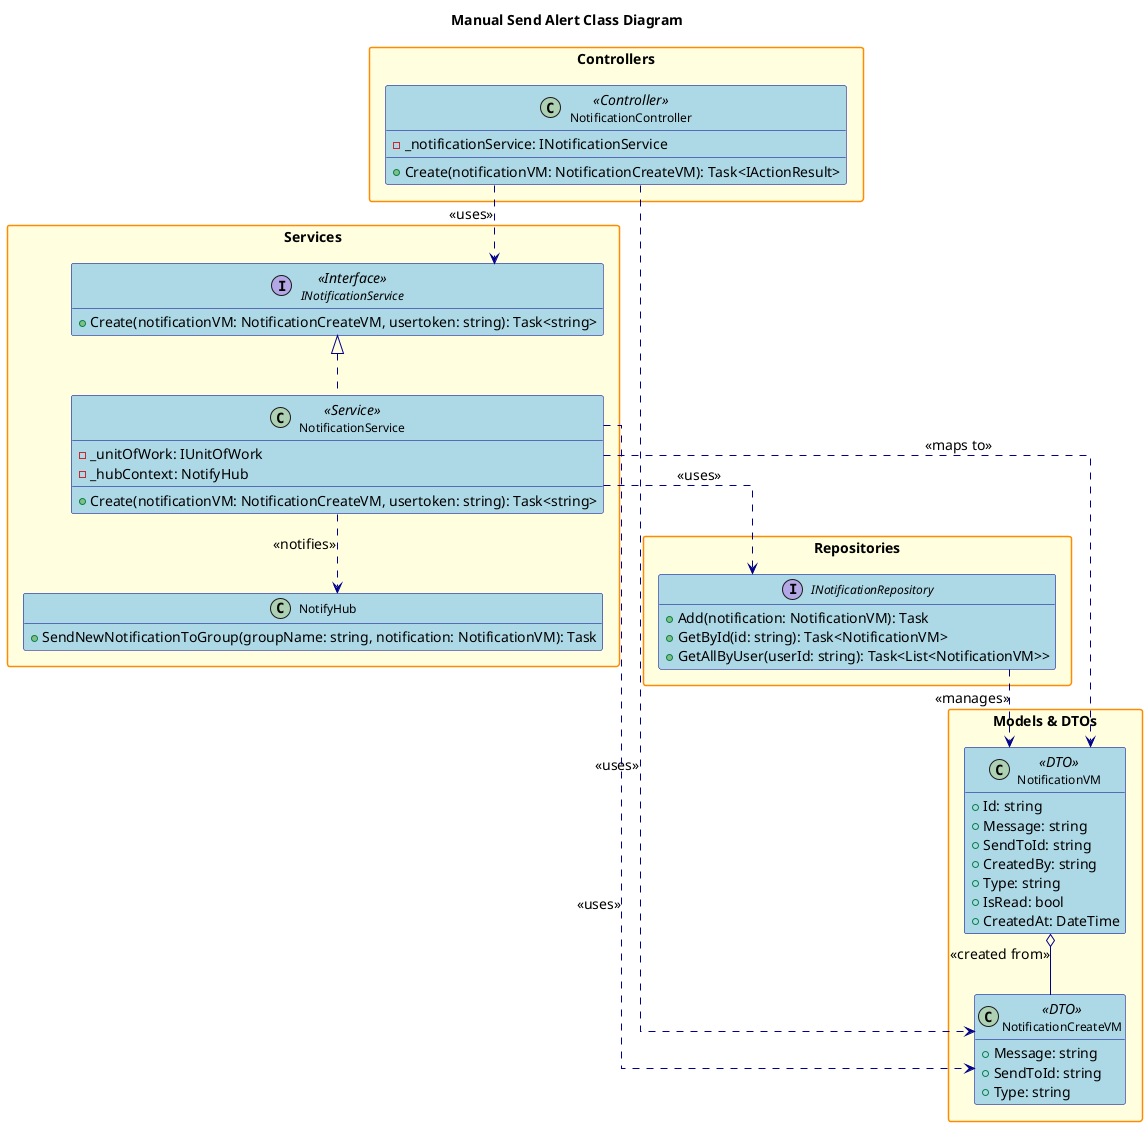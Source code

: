 @startuml
' Class Diagram for Manual Send Alert (Notification) Feature (bổ sung Repository)

title Manual Send Alert Class Diagram

hide empty members
skinparam packageStyle rectangle
skinparam linetype ortho
skinparam defaultFontSize 14
skinparam defaultFontName Arial
skinparam classFontSize 12
skinparam classFontName Arial
skinparam noteFontSize 11
skinparam noteFontName Arial

skinparam class {
    BackgroundColor LightBlue
    BorderColor DarkBlue
    ArrowColor DarkBlue
    FontSize 12
}

skinparam package {
    BackgroundColor LightYellow
    BorderColor DarkOrange
    FontSize 14
    FontStyle bold
}

skinparam interface {
    BackgroundColor LightGreen
    BorderColor DarkGreen
    FontSize 12
}

skinparam enum {
    BackgroundColor LightCyan
    BorderColor DarkCyan
    FontSize 12
}

package "Controllers" {
    class NotificationController <<Controller>> {
        - _notificationService: INotificationService
        + Create(notificationVM: NotificationCreateVM): Task<IActionResult>
    }
}

package "Services" {
    interface INotificationService <<Interface>> {
        + Create(notificationVM: NotificationCreateVM, usertoken: string): Task<string>
    }
    class NotificationService <<Service>> {
        - _unitOfWork: IUnitOfWork
        - _hubContext: NotifyHub
        + Create(notificationVM: NotificationCreateVM, usertoken: string): Task<string>
    }
    class NotifyHub {
        + SendNewNotificationToGroup(groupName: string, notification: NotificationVM): Task
    }
}

package "Repositories" {
    interface INotificationRepository {
        + Add(notification: NotificationVM): Task
        + GetById(id: string): Task<NotificationVM>
        + GetAllByUser(userId: string): Task<List<NotificationVM>>
    }
}

package "Models & DTOs" {
    class NotificationCreateVM <<DTO>> {
        + Message: string
        + SendToId: string
        + Type: string
    }
    class NotificationVM <<DTO>> {
        + Id: string
        + Message: string
        + SendToId: string
        + CreatedBy: string
        + Type: string
        + IsRead: bool
        + CreatedAt: DateTime
    }
}

' Relationships
NotificationController ..> INotificationService : <<uses>>
NotificationController ..> NotificationCreateVM : <<uses>>
INotificationService <|.. NotificationService
NotificationService ..> NotifyHub : <<notifies>>
NotificationService ..> NotificationCreateVM : <<uses>>
NotificationService ..> NotificationVM : <<maps to>>
NotificationService ..> INotificationRepository : <<uses>>
INotificationRepository ..> NotificationVM : <<manages>>
NotificationVM o-- NotificationCreateVM : <<created from>>

@enduml